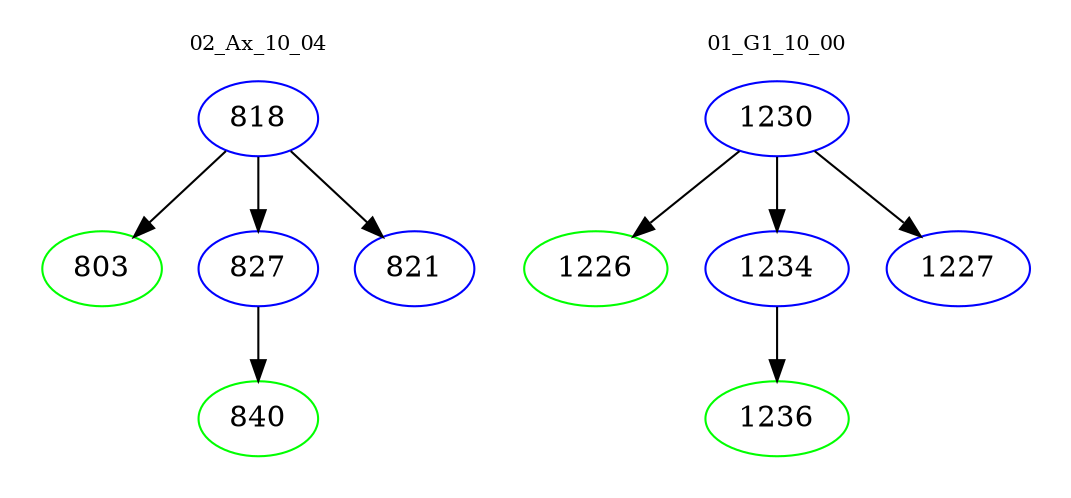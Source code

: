 digraph{
subgraph cluster_0 {
color = white
label = "02_Ax_10_04";
fontsize=10;
T0_818 [label="818", color="blue"]
T0_818 -> T0_803 [color="black"]
T0_803 [label="803", color="green"]
T0_818 -> T0_827 [color="black"]
T0_827 [label="827", color="blue"]
T0_827 -> T0_840 [color="black"]
T0_840 [label="840", color="green"]
T0_818 -> T0_821 [color="black"]
T0_821 [label="821", color="blue"]
}
subgraph cluster_1 {
color = white
label = "01_G1_10_00";
fontsize=10;
T1_1230 [label="1230", color="blue"]
T1_1230 -> T1_1226 [color="black"]
T1_1226 [label="1226", color="green"]
T1_1230 -> T1_1234 [color="black"]
T1_1234 [label="1234", color="blue"]
T1_1234 -> T1_1236 [color="black"]
T1_1236 [label="1236", color="green"]
T1_1230 -> T1_1227 [color="black"]
T1_1227 [label="1227", color="blue"]
}
}
